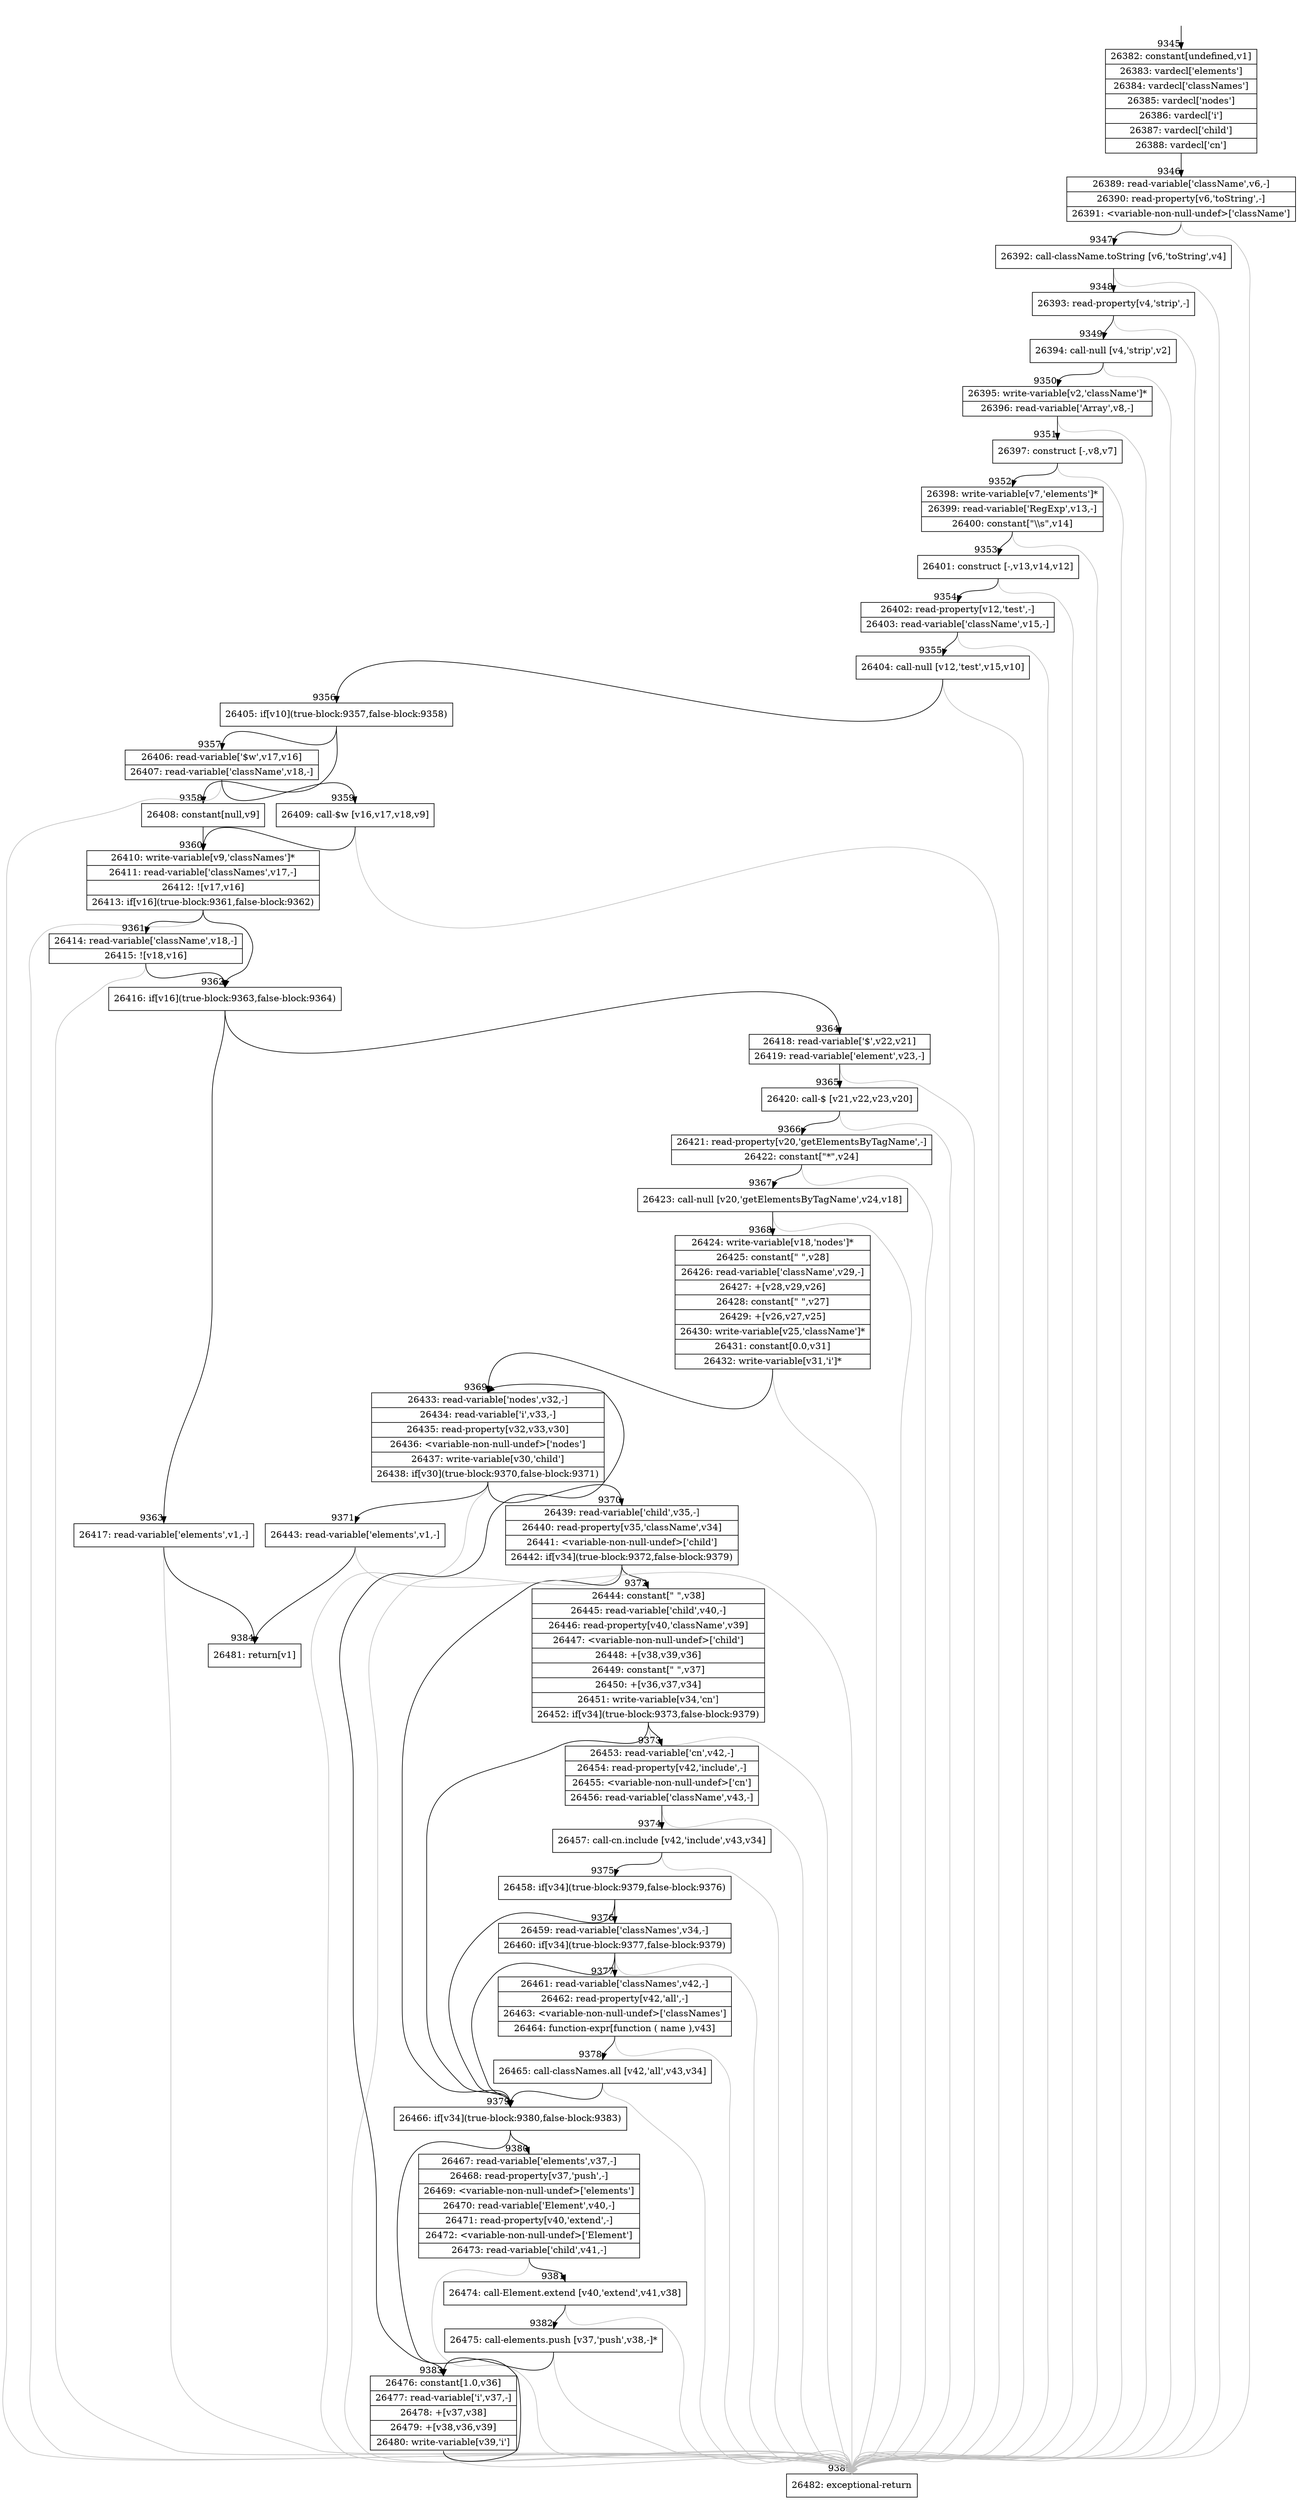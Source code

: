 digraph {
rankdir="TD"
BB_entry714[shape=none,label=""];
BB_entry714 -> BB9345 [tailport=s, headport=n, headlabel="    9345"]
BB9345 [shape=record label="{26382: constant[undefined,v1]|26383: vardecl['elements']|26384: vardecl['classNames']|26385: vardecl['nodes']|26386: vardecl['i']|26387: vardecl['child']|26388: vardecl['cn']}" ] 
BB9345 -> BB9346 [tailport=s, headport=n, headlabel="      9346"]
BB9346 [shape=record label="{26389: read-variable['className',v6,-]|26390: read-property[v6,'toString',-]|26391: \<variable-non-null-undef\>['className']}" ] 
BB9346 -> BB9347 [tailport=s, headport=n, headlabel="      9347"]
BB9346 -> BB9385 [tailport=s, headport=n, color=gray, headlabel="      9385"]
BB9347 [shape=record label="{26392: call-className.toString [v6,'toString',v4]}" ] 
BB9347 -> BB9348 [tailport=s, headport=n, headlabel="      9348"]
BB9347 -> BB9385 [tailport=s, headport=n, color=gray]
BB9348 [shape=record label="{26393: read-property[v4,'strip',-]}" ] 
BB9348 -> BB9349 [tailport=s, headport=n, headlabel="      9349"]
BB9348 -> BB9385 [tailport=s, headport=n, color=gray]
BB9349 [shape=record label="{26394: call-null [v4,'strip',v2]}" ] 
BB9349 -> BB9350 [tailport=s, headport=n, headlabel="      9350"]
BB9349 -> BB9385 [tailport=s, headport=n, color=gray]
BB9350 [shape=record label="{26395: write-variable[v2,'className']*|26396: read-variable['Array',v8,-]}" ] 
BB9350 -> BB9351 [tailport=s, headport=n, headlabel="      9351"]
BB9350 -> BB9385 [tailport=s, headport=n, color=gray]
BB9351 [shape=record label="{26397: construct [-,v8,v7]}" ] 
BB9351 -> BB9352 [tailport=s, headport=n, headlabel="      9352"]
BB9351 -> BB9385 [tailport=s, headport=n, color=gray]
BB9352 [shape=record label="{26398: write-variable[v7,'elements']*|26399: read-variable['RegExp',v13,-]|26400: constant[\"\\\\s\",v14]}" ] 
BB9352 -> BB9353 [tailport=s, headport=n, headlabel="      9353"]
BB9352 -> BB9385 [tailport=s, headport=n, color=gray]
BB9353 [shape=record label="{26401: construct [-,v13,v14,v12]}" ] 
BB9353 -> BB9354 [tailport=s, headport=n, headlabel="      9354"]
BB9353 -> BB9385 [tailport=s, headport=n, color=gray]
BB9354 [shape=record label="{26402: read-property[v12,'test',-]|26403: read-variable['className',v15,-]}" ] 
BB9354 -> BB9355 [tailport=s, headport=n, headlabel="      9355"]
BB9354 -> BB9385 [tailport=s, headport=n, color=gray]
BB9355 [shape=record label="{26404: call-null [v12,'test',v15,v10]}" ] 
BB9355 -> BB9356 [tailport=s, headport=n, headlabel="      9356"]
BB9355 -> BB9385 [tailport=s, headport=n, color=gray]
BB9356 [shape=record label="{26405: if[v10](true-block:9357,false-block:9358)}" ] 
BB9356 -> BB9357 [tailport=s, headport=n, headlabel="      9357"]
BB9356 -> BB9358 [tailport=s, headport=n, headlabel="      9358"]
BB9357 [shape=record label="{26406: read-variable['$w',v17,v16]|26407: read-variable['className',v18,-]}" ] 
BB9357 -> BB9359 [tailport=s, headport=n, headlabel="      9359"]
BB9357 -> BB9385 [tailport=s, headport=n, color=gray]
BB9358 [shape=record label="{26408: constant[null,v9]}" ] 
BB9358 -> BB9360 [tailport=s, headport=n, headlabel="      9360"]
BB9359 [shape=record label="{26409: call-$w [v16,v17,v18,v9]}" ] 
BB9359 -> BB9360 [tailport=s, headport=n]
BB9359 -> BB9385 [tailport=s, headport=n, color=gray]
BB9360 [shape=record label="{26410: write-variable[v9,'classNames']*|26411: read-variable['classNames',v17,-]|26412: ![v17,v16]|26413: if[v16](true-block:9361,false-block:9362)}" ] 
BB9360 -> BB9362 [tailport=s, headport=n, headlabel="      9362"]
BB9360 -> BB9361 [tailport=s, headport=n, headlabel="      9361"]
BB9360 -> BB9385 [tailport=s, headport=n, color=gray]
BB9361 [shape=record label="{26414: read-variable['className',v18,-]|26415: ![v18,v16]}" ] 
BB9361 -> BB9362 [tailport=s, headport=n]
BB9361 -> BB9385 [tailport=s, headport=n, color=gray]
BB9362 [shape=record label="{26416: if[v16](true-block:9363,false-block:9364)}" ] 
BB9362 -> BB9363 [tailport=s, headport=n, headlabel="      9363"]
BB9362 -> BB9364 [tailport=s, headport=n, headlabel="      9364"]
BB9363 [shape=record label="{26417: read-variable['elements',v1,-]}" ] 
BB9363 -> BB9384 [tailport=s, headport=n, headlabel="      9384"]
BB9363 -> BB9385 [tailport=s, headport=n, color=gray]
BB9364 [shape=record label="{26418: read-variable['$',v22,v21]|26419: read-variable['element',v23,-]}" ] 
BB9364 -> BB9365 [tailport=s, headport=n, headlabel="      9365"]
BB9364 -> BB9385 [tailport=s, headport=n, color=gray]
BB9365 [shape=record label="{26420: call-$ [v21,v22,v23,v20]}" ] 
BB9365 -> BB9366 [tailport=s, headport=n, headlabel="      9366"]
BB9365 -> BB9385 [tailport=s, headport=n, color=gray]
BB9366 [shape=record label="{26421: read-property[v20,'getElementsByTagName',-]|26422: constant[\"*\",v24]}" ] 
BB9366 -> BB9367 [tailport=s, headport=n, headlabel="      9367"]
BB9366 -> BB9385 [tailport=s, headport=n, color=gray]
BB9367 [shape=record label="{26423: call-null [v20,'getElementsByTagName',v24,v18]}" ] 
BB9367 -> BB9368 [tailport=s, headport=n, headlabel="      9368"]
BB9367 -> BB9385 [tailport=s, headport=n, color=gray]
BB9368 [shape=record label="{26424: write-variable[v18,'nodes']*|26425: constant[\" \",v28]|26426: read-variable['className',v29,-]|26427: +[v28,v29,v26]|26428: constant[\" \",v27]|26429: +[v26,v27,v25]|26430: write-variable[v25,'className']*|26431: constant[0.0,v31]|26432: write-variable[v31,'i']*}" ] 
BB9368 -> BB9369 [tailport=s, headport=n, headlabel="      9369"]
BB9368 -> BB9385 [tailport=s, headport=n, color=gray]
BB9369 [shape=record label="{26433: read-variable['nodes',v32,-]|26434: read-variable['i',v33,-]|26435: read-property[v32,v33,v30]|26436: \<variable-non-null-undef\>['nodes']|26437: write-variable[v30,'child']|26438: if[v30](true-block:9370,false-block:9371)}" ] 
BB9369 -> BB9370 [tailport=s, headport=n, headlabel="      9370"]
BB9369 -> BB9371 [tailport=s, headport=n, headlabel="      9371"]
BB9369 -> BB9385 [tailport=s, headport=n, color=gray]
BB9370 [shape=record label="{26439: read-variable['child',v35,-]|26440: read-property[v35,'className',v34]|26441: \<variable-non-null-undef\>['child']|26442: if[v34](true-block:9372,false-block:9379)}" ] 
BB9370 -> BB9379 [tailport=s, headport=n, headlabel="      9379"]
BB9370 -> BB9372 [tailport=s, headport=n, headlabel="      9372"]
BB9370 -> BB9385 [tailport=s, headport=n, color=gray]
BB9371 [shape=record label="{26443: read-variable['elements',v1,-]}" ] 
BB9371 -> BB9384 [tailport=s, headport=n]
BB9371 -> BB9385 [tailport=s, headport=n, color=gray]
BB9372 [shape=record label="{26444: constant[\" \",v38]|26445: read-variable['child',v40,-]|26446: read-property[v40,'className',v39]|26447: \<variable-non-null-undef\>['child']|26448: +[v38,v39,v36]|26449: constant[\" \",v37]|26450: +[v36,v37,v34]|26451: write-variable[v34,'cn']|26452: if[v34](true-block:9373,false-block:9379)}" ] 
BB9372 -> BB9379 [tailport=s, headport=n]
BB9372 -> BB9373 [tailport=s, headport=n, headlabel="      9373"]
BB9372 -> BB9385 [tailport=s, headport=n, color=gray]
BB9373 [shape=record label="{26453: read-variable['cn',v42,-]|26454: read-property[v42,'include',-]|26455: \<variable-non-null-undef\>['cn']|26456: read-variable['className',v43,-]}" ] 
BB9373 -> BB9374 [tailport=s, headport=n, headlabel="      9374"]
BB9373 -> BB9385 [tailport=s, headport=n, color=gray]
BB9374 [shape=record label="{26457: call-cn.include [v42,'include',v43,v34]}" ] 
BB9374 -> BB9375 [tailport=s, headport=n, headlabel="      9375"]
BB9374 -> BB9385 [tailport=s, headport=n, color=gray]
BB9375 [shape=record label="{26458: if[v34](true-block:9379,false-block:9376)}" ] 
BB9375 -> BB9379 [tailport=s, headport=n]
BB9375 -> BB9376 [tailport=s, headport=n, headlabel="      9376"]
BB9376 [shape=record label="{26459: read-variable['classNames',v34,-]|26460: if[v34](true-block:9377,false-block:9379)}" ] 
BB9376 -> BB9379 [tailport=s, headport=n]
BB9376 -> BB9377 [tailport=s, headport=n, headlabel="      9377"]
BB9376 -> BB9385 [tailport=s, headport=n, color=gray]
BB9377 [shape=record label="{26461: read-variable['classNames',v42,-]|26462: read-property[v42,'all',-]|26463: \<variable-non-null-undef\>['classNames']|26464: function-expr[function ( name ),v43]}" ] 
BB9377 -> BB9378 [tailport=s, headport=n, headlabel="      9378"]
BB9377 -> BB9385 [tailport=s, headport=n, color=gray]
BB9378 [shape=record label="{26465: call-classNames.all [v42,'all',v43,v34]}" ] 
BB9378 -> BB9379 [tailport=s, headport=n]
BB9378 -> BB9385 [tailport=s, headport=n, color=gray]
BB9379 [shape=record label="{26466: if[v34](true-block:9380,false-block:9383)}" ] 
BB9379 -> BB9380 [tailport=s, headport=n, headlabel="      9380"]
BB9379 -> BB9383 [tailport=s, headport=n, headlabel="      9383"]
BB9380 [shape=record label="{26467: read-variable['elements',v37,-]|26468: read-property[v37,'push',-]|26469: \<variable-non-null-undef\>['elements']|26470: read-variable['Element',v40,-]|26471: read-property[v40,'extend',-]|26472: \<variable-non-null-undef\>['Element']|26473: read-variable['child',v41,-]}" ] 
BB9380 -> BB9381 [tailport=s, headport=n, headlabel="      9381"]
BB9380 -> BB9385 [tailport=s, headport=n, color=gray]
BB9381 [shape=record label="{26474: call-Element.extend [v40,'extend',v41,v38]}" ] 
BB9381 -> BB9382 [tailport=s, headport=n, headlabel="      9382"]
BB9381 -> BB9385 [tailport=s, headport=n, color=gray]
BB9382 [shape=record label="{26475: call-elements.push [v37,'push',v38,-]*}" ] 
BB9382 -> BB9383 [tailport=s, headport=n]
BB9382 -> BB9385 [tailport=s, headport=n, color=gray]
BB9383 [shape=record label="{26476: constant[1.0,v36]|26477: read-variable['i',v37,-]|26478: +[v37,v38]|26479: +[v38,v36,v39]|26480: write-variable[v39,'i']}" ] 
BB9383 -> BB9369 [tailport=s, headport=n]
BB9383 -> BB9385 [tailport=s, headport=n, color=gray]
BB9384 [shape=record label="{26481: return[v1]}" ] 
BB9385 [shape=record label="{26482: exceptional-return}" ] 
//#$~ 7412
}
